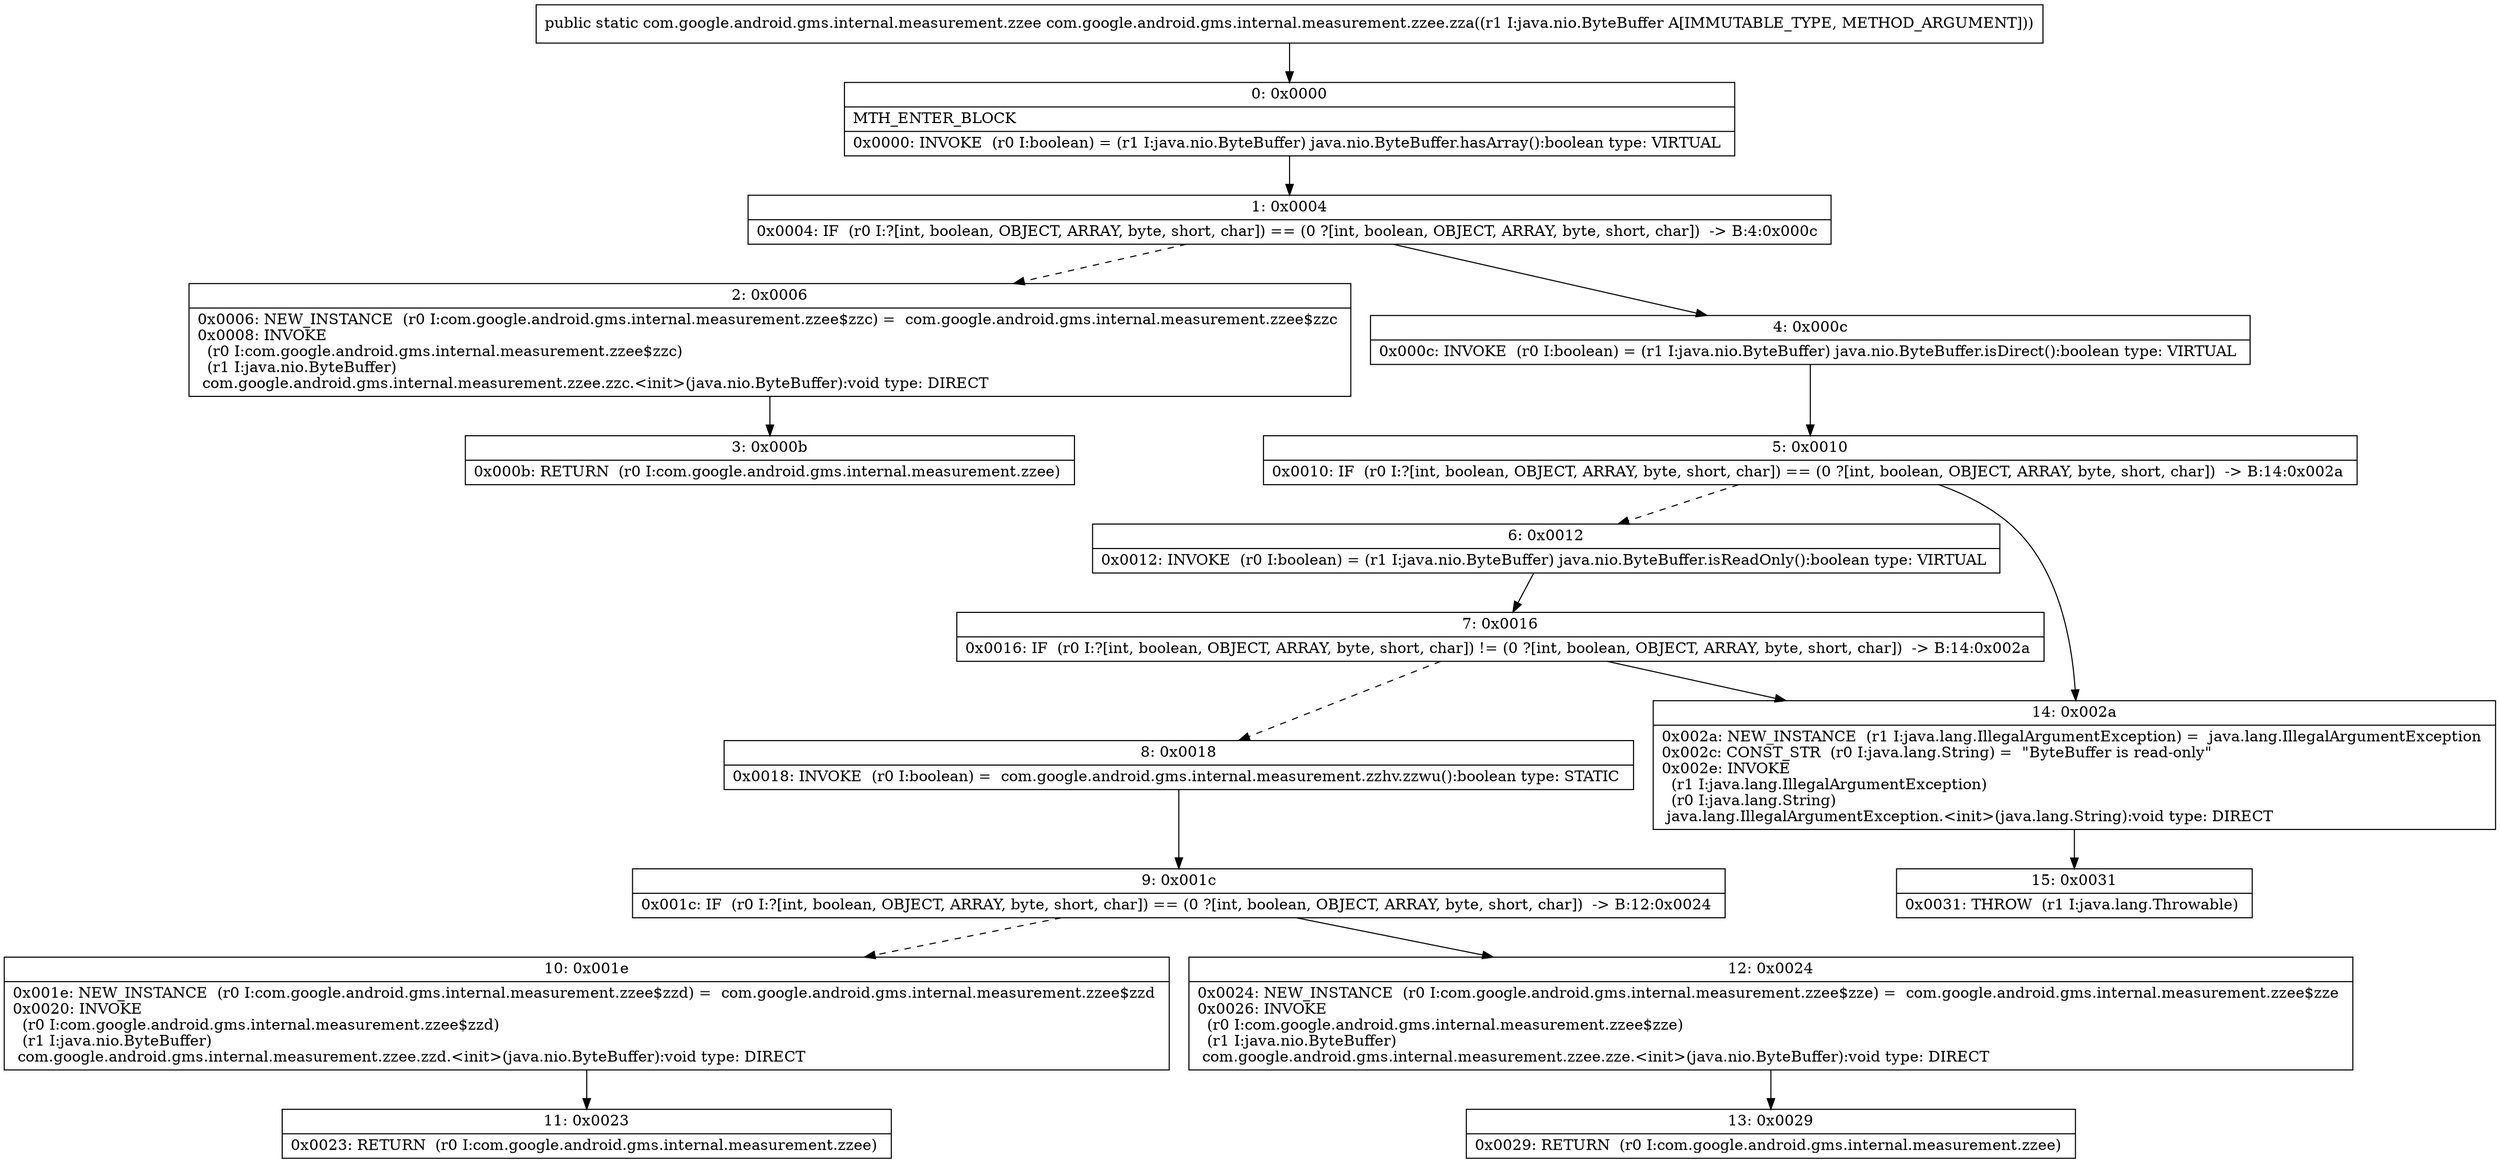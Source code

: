 digraph "CFG forcom.google.android.gms.internal.measurement.zzee.zza(Ljava\/nio\/ByteBuffer;)Lcom\/google\/android\/gms\/internal\/measurement\/zzee;" {
Node_0 [shape=record,label="{0\:\ 0x0000|MTH_ENTER_BLOCK\l|0x0000: INVOKE  (r0 I:boolean) = (r1 I:java.nio.ByteBuffer) java.nio.ByteBuffer.hasArray():boolean type: VIRTUAL \l}"];
Node_1 [shape=record,label="{1\:\ 0x0004|0x0004: IF  (r0 I:?[int, boolean, OBJECT, ARRAY, byte, short, char]) == (0 ?[int, boolean, OBJECT, ARRAY, byte, short, char])  \-\> B:4:0x000c \l}"];
Node_2 [shape=record,label="{2\:\ 0x0006|0x0006: NEW_INSTANCE  (r0 I:com.google.android.gms.internal.measurement.zzee$zzc) =  com.google.android.gms.internal.measurement.zzee$zzc \l0x0008: INVOKE  \l  (r0 I:com.google.android.gms.internal.measurement.zzee$zzc)\l  (r1 I:java.nio.ByteBuffer)\l com.google.android.gms.internal.measurement.zzee.zzc.\<init\>(java.nio.ByteBuffer):void type: DIRECT \l}"];
Node_3 [shape=record,label="{3\:\ 0x000b|0x000b: RETURN  (r0 I:com.google.android.gms.internal.measurement.zzee) \l}"];
Node_4 [shape=record,label="{4\:\ 0x000c|0x000c: INVOKE  (r0 I:boolean) = (r1 I:java.nio.ByteBuffer) java.nio.ByteBuffer.isDirect():boolean type: VIRTUAL \l}"];
Node_5 [shape=record,label="{5\:\ 0x0010|0x0010: IF  (r0 I:?[int, boolean, OBJECT, ARRAY, byte, short, char]) == (0 ?[int, boolean, OBJECT, ARRAY, byte, short, char])  \-\> B:14:0x002a \l}"];
Node_6 [shape=record,label="{6\:\ 0x0012|0x0012: INVOKE  (r0 I:boolean) = (r1 I:java.nio.ByteBuffer) java.nio.ByteBuffer.isReadOnly():boolean type: VIRTUAL \l}"];
Node_7 [shape=record,label="{7\:\ 0x0016|0x0016: IF  (r0 I:?[int, boolean, OBJECT, ARRAY, byte, short, char]) != (0 ?[int, boolean, OBJECT, ARRAY, byte, short, char])  \-\> B:14:0x002a \l}"];
Node_8 [shape=record,label="{8\:\ 0x0018|0x0018: INVOKE  (r0 I:boolean) =  com.google.android.gms.internal.measurement.zzhv.zzwu():boolean type: STATIC \l}"];
Node_9 [shape=record,label="{9\:\ 0x001c|0x001c: IF  (r0 I:?[int, boolean, OBJECT, ARRAY, byte, short, char]) == (0 ?[int, boolean, OBJECT, ARRAY, byte, short, char])  \-\> B:12:0x0024 \l}"];
Node_10 [shape=record,label="{10\:\ 0x001e|0x001e: NEW_INSTANCE  (r0 I:com.google.android.gms.internal.measurement.zzee$zzd) =  com.google.android.gms.internal.measurement.zzee$zzd \l0x0020: INVOKE  \l  (r0 I:com.google.android.gms.internal.measurement.zzee$zzd)\l  (r1 I:java.nio.ByteBuffer)\l com.google.android.gms.internal.measurement.zzee.zzd.\<init\>(java.nio.ByteBuffer):void type: DIRECT \l}"];
Node_11 [shape=record,label="{11\:\ 0x0023|0x0023: RETURN  (r0 I:com.google.android.gms.internal.measurement.zzee) \l}"];
Node_12 [shape=record,label="{12\:\ 0x0024|0x0024: NEW_INSTANCE  (r0 I:com.google.android.gms.internal.measurement.zzee$zze) =  com.google.android.gms.internal.measurement.zzee$zze \l0x0026: INVOKE  \l  (r0 I:com.google.android.gms.internal.measurement.zzee$zze)\l  (r1 I:java.nio.ByteBuffer)\l com.google.android.gms.internal.measurement.zzee.zze.\<init\>(java.nio.ByteBuffer):void type: DIRECT \l}"];
Node_13 [shape=record,label="{13\:\ 0x0029|0x0029: RETURN  (r0 I:com.google.android.gms.internal.measurement.zzee) \l}"];
Node_14 [shape=record,label="{14\:\ 0x002a|0x002a: NEW_INSTANCE  (r1 I:java.lang.IllegalArgumentException) =  java.lang.IllegalArgumentException \l0x002c: CONST_STR  (r0 I:java.lang.String) =  \"ByteBuffer is read\-only\" \l0x002e: INVOKE  \l  (r1 I:java.lang.IllegalArgumentException)\l  (r0 I:java.lang.String)\l java.lang.IllegalArgumentException.\<init\>(java.lang.String):void type: DIRECT \l}"];
Node_15 [shape=record,label="{15\:\ 0x0031|0x0031: THROW  (r1 I:java.lang.Throwable) \l}"];
MethodNode[shape=record,label="{public static com.google.android.gms.internal.measurement.zzee com.google.android.gms.internal.measurement.zzee.zza((r1 I:java.nio.ByteBuffer A[IMMUTABLE_TYPE, METHOD_ARGUMENT])) }"];
MethodNode -> Node_0;
Node_0 -> Node_1;
Node_1 -> Node_2[style=dashed];
Node_1 -> Node_4;
Node_2 -> Node_3;
Node_4 -> Node_5;
Node_5 -> Node_6[style=dashed];
Node_5 -> Node_14;
Node_6 -> Node_7;
Node_7 -> Node_8[style=dashed];
Node_7 -> Node_14;
Node_8 -> Node_9;
Node_9 -> Node_10[style=dashed];
Node_9 -> Node_12;
Node_10 -> Node_11;
Node_12 -> Node_13;
Node_14 -> Node_15;
}

